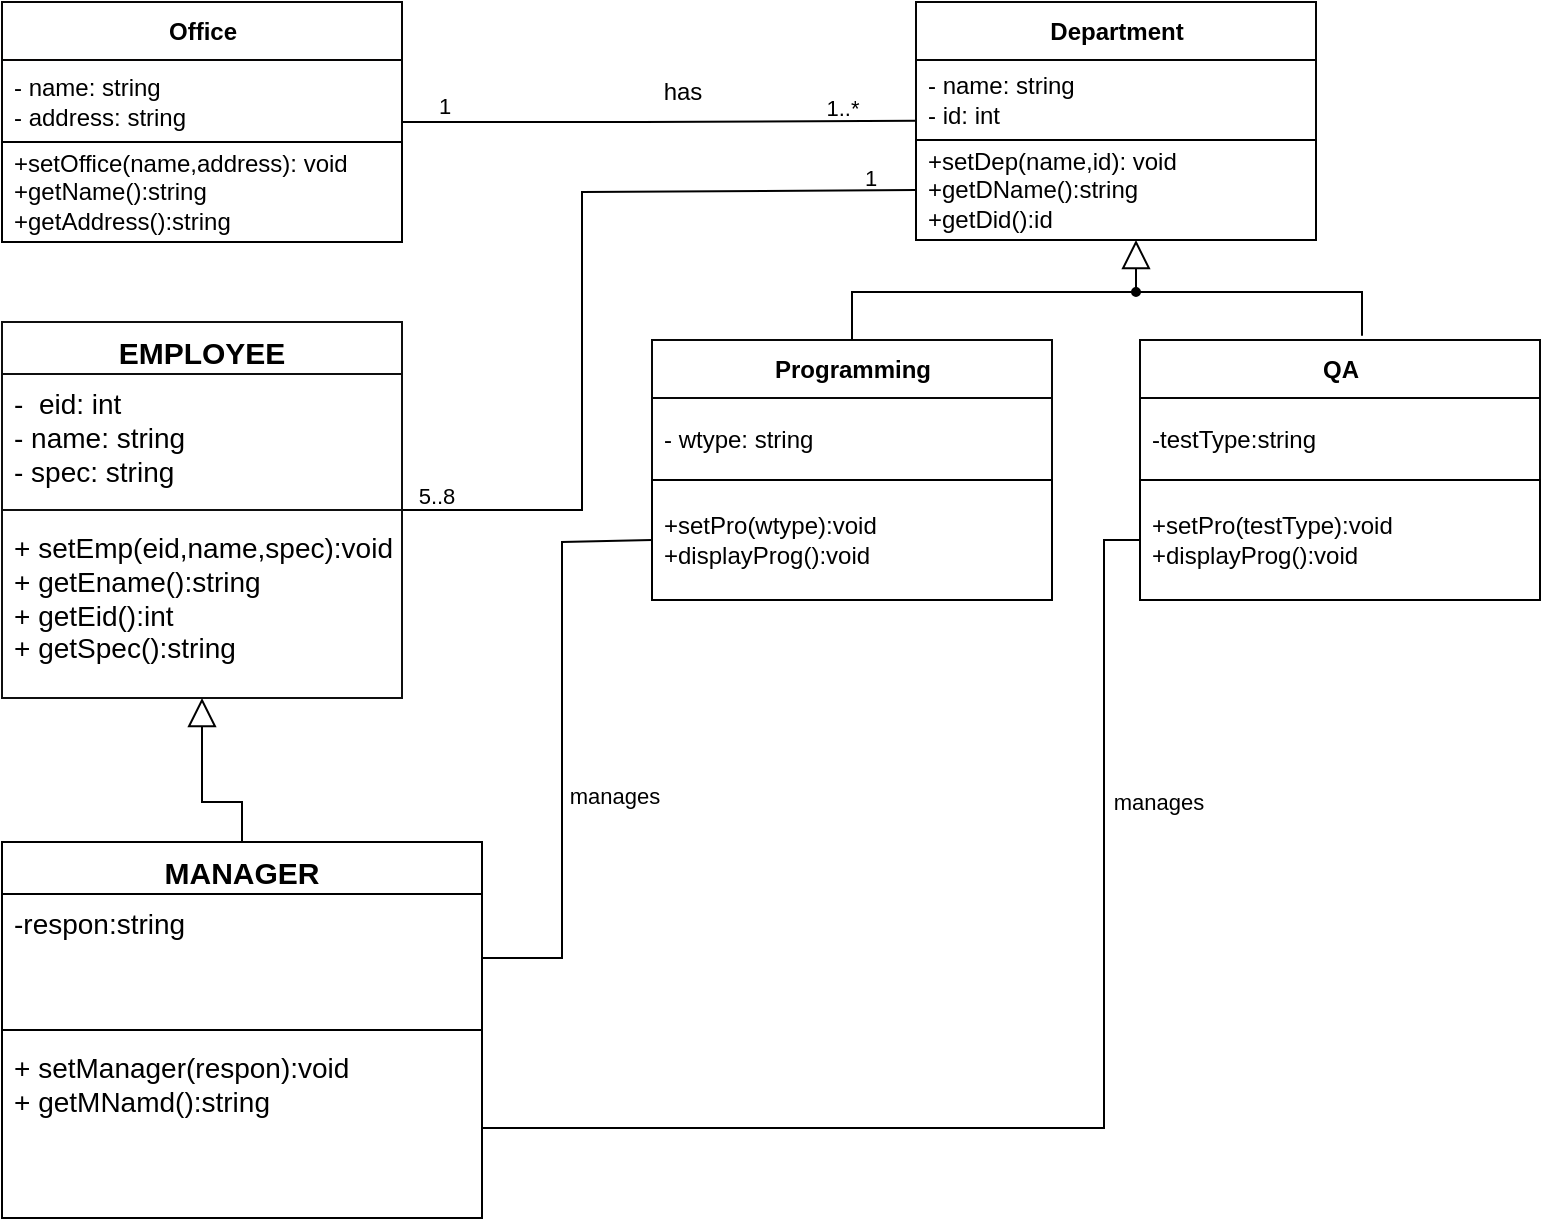 <mxfile>
    <diagram id="P3H7LM3IFzo3C1KIBj9M" name="Page-1">
        <mxGraphModel dx="606" dy="500" grid="0" gridSize="10" guides="1" tooltips="1" connect="1" arrows="1" fold="1" page="0" pageScale="1" pageWidth="827" pageHeight="1169" background="#ffffff" math="0" shadow="0">
            <root>
                <mxCell id="0"/>
                <mxCell id="1" parent="0"/>
                <mxCell id="19" style="edgeStyle=none;html=1;entryX=0;entryY=0.76;entryDx=0;entryDy=0;entryPerimeter=0;rounded=0;endArrow=none;endFill=0;fontColor=#000000;labelBackgroundColor=none;strokeColor=#000000;" edge="1" parent="1" source="2" target="6">
                    <mxGeometry relative="1" as="geometry">
                        <Array as="points">
                            <mxPoint x="360" y="100"/>
                        </Array>
                    </mxGeometry>
                </mxCell>
                <mxCell id="33" value="1" style="edgeLabel;html=1;align=center;verticalAlign=middle;resizable=0;points=[];fontColor=#000000;labelBackgroundColor=none;" vertex="1" connectable="0" parent="19">
                    <mxGeometry x="-0.628" relative="1" as="geometry">
                        <mxPoint x="-27" y="-8" as="offset"/>
                    </mxGeometry>
                </mxCell>
                <mxCell id="34" value="1..*" style="edgeLabel;html=1;align=center;verticalAlign=middle;resizable=0;points=[];fontColor=#000000;labelBackgroundColor=none;" vertex="1" connectable="0" parent="19">
                    <mxGeometry x="0.707" y="3" relative="1" as="geometry">
                        <mxPoint y="-4" as="offset"/>
                    </mxGeometry>
                </mxCell>
                <mxCell id="2" value="Office" style="swimlane;fontStyle=1;align=center;verticalAlign=middle;childLayout=stackLayout;horizontal=1;startSize=29;horizontalStack=0;resizeParent=1;resizeParentMax=0;resizeLast=0;collapsible=0;marginBottom=0;html=1;fontColor=#000000;labelBackgroundColor=none;fillColor=none;strokeWidth=1;strokeColor=#060505;" vertex="1" parent="1">
                    <mxGeometry x="40" y="40" width="200" height="120" as="geometry"/>
                </mxCell>
                <mxCell id="3" value="- name: string&lt;br&gt;&lt;div style=&quot;&quot;&gt;&lt;span style=&quot;&quot;&gt;- address: string&lt;/span&gt;&lt;/div&gt;" style="text;html=1;strokeColor=none;fillColor=none;align=left;verticalAlign=middle;spacingLeft=4;spacingRight=4;overflow=hidden;rotatable=0;points=[[0,0.5],[1,0.5]];portConstraint=eastwest;fontColor=#000000;labelBackgroundColor=none;" vertex="1" parent="2">
                    <mxGeometry y="29" width="200" height="41" as="geometry"/>
                </mxCell>
                <mxCell id="4" value="+setOffice(name,address): void&lt;br&gt;+getName():string&lt;br&gt;+getAddress():string" style="text;html=1;strokeColor=#000000;fillColor=none;align=left;verticalAlign=middle;spacingLeft=4;spacingRight=4;overflow=hidden;rotatable=0;points=[[0,0.5],[1,0.5]];portConstraint=eastwest;fontColor=#000000;labelBackgroundColor=none;" vertex="1" parent="2">
                    <mxGeometry y="70" width="200" height="50" as="geometry"/>
                </mxCell>
                <mxCell id="5" value="Department" style="swimlane;fontStyle=1;align=center;verticalAlign=middle;childLayout=stackLayout;horizontal=1;startSize=29;horizontalStack=0;resizeParent=1;resizeParentMax=0;resizeLast=0;collapsible=0;marginBottom=0;html=1;fontColor=#000000;labelBackgroundColor=none;fillColor=none;strokeColor=#050505;" vertex="1" parent="1">
                    <mxGeometry x="497" y="40" width="200" height="119" as="geometry"/>
                </mxCell>
                <mxCell id="6" value="- name: string&lt;br&gt;&lt;div style=&quot;&quot;&gt;&lt;span style=&quot;&quot;&gt;- id: int&lt;/span&gt;&lt;/div&gt;" style="text;html=1;strokeColor=none;fillColor=none;align=left;verticalAlign=middle;spacingLeft=4;spacingRight=4;overflow=hidden;rotatable=0;points=[[0,0.5],[1,0.5]];portConstraint=eastwest;fontColor=#000000;labelBackgroundColor=none;" vertex="1" parent="5">
                    <mxGeometry y="29" width="200" height="40" as="geometry"/>
                </mxCell>
                <mxCell id="7" value="+setDep(name,id): void&lt;br&gt;+getDName():string&lt;br&gt;+getDid():id" style="text;html=1;strokeColor=#000000;fillColor=none;align=left;verticalAlign=middle;spacingLeft=4;spacingRight=4;overflow=hidden;rotatable=0;points=[[0,0.5],[1,0.5]];portConstraint=eastwest;fontColor=#000000;labelBackgroundColor=none;perimeterSpacing=0;" vertex="1" parent="5">
                    <mxGeometry y="69" width="200" height="50" as="geometry"/>
                </mxCell>
                <mxCell id="8" value="Programming" style="swimlane;fontStyle=1;align=center;verticalAlign=middle;childLayout=stackLayout;horizontal=1;startSize=29;horizontalStack=0;resizeParent=1;resizeParentMax=0;resizeLast=0;collapsible=0;marginBottom=0;html=1;fontColor=#000000;labelBackgroundColor=none;fillColor=none;strokeColor=#080808;" vertex="1" parent="1">
                    <mxGeometry x="365" y="209" width="200" height="130" as="geometry"/>
                </mxCell>
                <mxCell id="9" value="- wtype: string&lt;span style=&quot;white-space-collapse: preserve;&quot;&gt;&#9;&lt;/span&gt;&lt;span style=&quot;white-space-collapse: preserve;&quot;&gt;&#9;&lt;/span&gt;" style="text;html=1;strokeColor=none;fillColor=none;align=left;verticalAlign=middle;spacingLeft=4;spacingRight=4;overflow=hidden;rotatable=0;points=[[0,0.5],[1,0.5]];portConstraint=eastwest;fontColor=#000000;labelBackgroundColor=none;" vertex="1" parent="8">
                    <mxGeometry y="29" width="200" height="41" as="geometry"/>
                </mxCell>
                <mxCell id="10" value="+setPro(wtype):void&lt;br&gt;+displayProg():void" style="text;html=1;strokeColor=#000000;fillColor=none;align=left;verticalAlign=middle;spacingLeft=4;spacingRight=4;overflow=hidden;rotatable=0;points=[[0,0.5],[1,0.5]];portConstraint=eastwest;fontColor=#000000;labelBackgroundColor=none;" vertex="1" parent="8">
                    <mxGeometry y="70" width="200" height="60" as="geometry"/>
                </mxCell>
                <mxCell id="11" value="QA" style="swimlane;fontStyle=1;align=center;verticalAlign=middle;childLayout=stackLayout;horizontal=1;startSize=29;horizontalStack=0;resizeParent=1;resizeParentMax=0;resizeLast=0;collapsible=0;marginBottom=0;html=1;fontColor=#000000;labelBackgroundColor=none;fillColor=none;strokeColor=#050505;" vertex="1" parent="1">
                    <mxGeometry x="609" y="209" width="200" height="130" as="geometry"/>
                </mxCell>
                <mxCell id="12" value="-testType:string" style="text;html=1;strokeColor=none;fillColor=none;align=left;verticalAlign=middle;spacingLeft=4;spacingRight=4;overflow=hidden;rotatable=0;points=[[0,0.5],[1,0.5]];portConstraint=eastwest;fontColor=#000000;labelBackgroundColor=none;" vertex="1" parent="11">
                    <mxGeometry y="29" width="200" height="41" as="geometry"/>
                </mxCell>
                <mxCell id="13" value="+setPro(testType):void&lt;br&gt;+displayProg():void" style="text;html=1;strokeColor=#000000;fillColor=none;align=left;verticalAlign=middle;spacingLeft=4;spacingRight=4;overflow=hidden;rotatable=0;points=[[0,0.5],[1,0.5]];portConstraint=eastwest;fontColor=#000000;labelBackgroundColor=none;" vertex="1" parent="11">
                    <mxGeometry y="70" width="200" height="60" as="geometry"/>
                </mxCell>
                <mxCell id="14" value="" style="verticalAlign=bottom;html=1;ellipse;fillColor=strokeColor;fontFamily=Helvetica;fontSize=11;fontColor=#000000;labelBackgroundColor=none;" vertex="1" parent="1">
                    <mxGeometry x="605" y="183" width="4" height="4" as="geometry"/>
                </mxCell>
                <mxCell id="15" value="" style="edgeStyle=elbowEdgeStyle;html=1;endSize=12;endArrow=block;endFill=0;elbow=horizontal;rounded=0;labelBackgroundColor=none;fontFamily=Helvetica;fontSize=11;fontColor=#000000;shape=connector;strokeColor=#000000;" edge="1" source="14" parent="1" target="7">
                    <mxGeometry x="1" relative="1" as="geometry">
                        <mxPoint x="607" y="160" as="targetPoint"/>
                        <Array as="points">
                            <mxPoint x="607" y="180"/>
                        </Array>
                    </mxGeometry>
                </mxCell>
                <mxCell id="16" value="" style="edgeStyle=elbowEdgeStyle;html=1;elbow=vertical;verticalAlign=bottom;endArrow=none;rounded=0;labelBackgroundColor=none;fontFamily=Helvetica;fontSize=11;fontColor=#000000;startSize=14;shape=connector;entryX=0.555;entryY=-0.016;entryDx=0;entryDy=0;entryPerimeter=0;strokeColor=#000000;" edge="1" source="14" parent="1" target="11">
                    <mxGeometry x="1" relative="1" as="geometry">
                        <mxPoint x="677" y="210" as="targetPoint"/>
                        <Array as="points">
                            <mxPoint x="647" y="185"/>
                        </Array>
                    </mxGeometry>
                </mxCell>
                <mxCell id="17" value="" style="edgeStyle=elbowEdgeStyle;html=1;elbow=vertical;verticalAlign=bottom;endArrow=none;rounded=0;labelBackgroundColor=none;fontFamily=Helvetica;fontSize=11;fontColor=#000000;startSize=14;shape=connector;entryX=0.5;entryY=0;entryDx=0;entryDy=0;strokeColor=#000000;" edge="1" source="14" parent="1" target="8">
                    <mxGeometry x="1" relative="1" as="geometry">
                        <mxPoint x="537" y="210" as="targetPoint"/>
                        <Array as="points">
                            <mxPoint x="567" y="185"/>
                        </Array>
                    </mxGeometry>
                </mxCell>
                <mxCell id="27" style="edgeStyle=none;html=1;entryX=0;entryY=0.5;entryDx=0;entryDy=0;rounded=0;endArrow=none;endFill=0;fontColor=#000000;labelBackgroundColor=none;strokeColor=#000000;" edge="1" parent="1" source="20" target="7">
                    <mxGeometry relative="1" as="geometry">
                        <Array as="points">
                            <mxPoint x="330" y="294"/>
                            <mxPoint x="330" y="135"/>
                        </Array>
                    </mxGeometry>
                </mxCell>
                <mxCell id="36" value="1" style="edgeLabel;html=1;align=center;verticalAlign=middle;resizable=0;points=[];fontColor=#000000;labelBackgroundColor=none;" vertex="1" connectable="0" parent="27">
                    <mxGeometry x="0.89" y="2" relative="1" as="geometry">
                        <mxPoint y="-4" as="offset"/>
                    </mxGeometry>
                </mxCell>
                <mxCell id="37" value="5..8" style="edgeLabel;html=1;align=center;verticalAlign=middle;resizable=0;points=[];fontColor=#000000;labelBackgroundColor=none;" vertex="1" connectable="0" parent="27">
                    <mxGeometry x="-0.924" relative="1" as="geometry">
                        <mxPoint x="1" y="-7" as="offset"/>
                    </mxGeometry>
                </mxCell>
                <mxCell id="20" value="&lt;font style=&quot;font-size: 15px;&quot;&gt;EMPLOYEE&lt;/font&gt;" style="swimlane;fontStyle=1;align=center;verticalAlign=top;childLayout=stackLayout;horizontal=1;startSize=26;horizontalStack=0;resizeParent=1;resizeParentMax=0;resizeLast=0;collapsible=1;marginBottom=0;whiteSpace=wrap;html=1;fontColor=#000000;labelBackgroundColor=none;fillColor=none;strokeColor=#0f0f0f;" vertex="1" parent="1">
                    <mxGeometry x="40" y="200" width="200" height="188" as="geometry"/>
                </mxCell>
                <mxCell id="21" value="&lt;font style=&quot;font-size: 14px;&quot;&gt;-&amp;nbsp; eid: int&lt;br&gt;- name: string&lt;br&gt;- spec: string&lt;/font&gt;" style="text;strokeColor=none;fillColor=none;align=left;verticalAlign=top;spacingLeft=4;spacingRight=4;overflow=hidden;rotatable=0;points=[[0,0.5],[1,0.5]];portConstraint=eastwest;whiteSpace=wrap;html=1;fontColor=#000000;labelBackgroundColor=none;" vertex="1" parent="20">
                    <mxGeometry y="26" width="200" height="64" as="geometry"/>
                </mxCell>
                <mxCell id="22" value="" style="line;strokeWidth=1;fillColor=none;align=left;verticalAlign=middle;spacingTop=-1;spacingLeft=3;spacingRight=3;rotatable=0;labelPosition=right;points=[];portConstraint=eastwest;strokeColor=inherit;fontColor=#000000;labelBackgroundColor=none;" vertex="1" parent="20">
                    <mxGeometry y="90" width="200" height="8" as="geometry"/>
                </mxCell>
                <mxCell id="23" value="&lt;font style=&quot;font-size: 14px;&quot;&gt;+ setEmp(eid,name,spec):void&lt;br&gt;+ getEname():string&lt;br&gt;+ getEid():int&lt;br&gt;+ getSpec():string&lt;br&gt;&lt;/font&gt;" style="text;strokeColor=none;fillColor=none;align=left;verticalAlign=top;spacingLeft=4;spacingRight=4;overflow=hidden;rotatable=0;points=[[0,0.5],[1,0.5]];portConstraint=eastwest;whiteSpace=wrap;html=1;fontColor=#000000;labelBackgroundColor=none;" vertex="1" parent="20">
                    <mxGeometry y="98" width="200" height="90" as="geometry"/>
                </mxCell>
                <mxCell id="28" value="&lt;span style=&quot;font-size: 15px;&quot;&gt;MANAGER&lt;/span&gt;" style="swimlane;fontStyle=1;align=center;verticalAlign=top;childLayout=stackLayout;horizontal=1;startSize=26;horizontalStack=0;resizeParent=1;resizeParentMax=0;resizeLast=0;collapsible=1;marginBottom=0;whiteSpace=wrap;html=1;fontColor=#000000;labelBackgroundColor=none;fillColor=none;strokeColor=#000000;" vertex="1" parent="1">
                    <mxGeometry x="40" y="460" width="240" height="188" as="geometry"/>
                </mxCell>
                <mxCell id="29" value="&lt;span style=&quot;font-size: 14px;&quot;&gt;-respon:string&lt;/span&gt;" style="text;strokeColor=none;fillColor=none;align=left;verticalAlign=top;spacingLeft=4;spacingRight=4;overflow=hidden;rotatable=0;points=[[0,0.5],[1,0.5]];portConstraint=eastwest;whiteSpace=wrap;html=1;fontColor=#000000;labelBackgroundColor=none;" vertex="1" parent="28">
                    <mxGeometry y="26" width="240" height="64" as="geometry"/>
                </mxCell>
                <mxCell id="30" value="" style="line;strokeWidth=1;fillColor=none;align=left;verticalAlign=middle;spacingTop=-1;spacingLeft=3;spacingRight=3;rotatable=0;labelPosition=right;points=[];portConstraint=eastwest;strokeColor=inherit;fontColor=#000000;labelBackgroundColor=none;" vertex="1" parent="28">
                    <mxGeometry y="90" width="240" height="8" as="geometry"/>
                </mxCell>
                <mxCell id="31" value="&lt;font style=&quot;font-size: 14px;&quot;&gt;+ setManager(respon):void&lt;br&gt;+ getMNamd():string&lt;/font&gt;" style="text;strokeColor=none;fillColor=none;align=left;verticalAlign=top;spacingLeft=4;spacingRight=4;overflow=hidden;rotatable=0;points=[[0,0.5],[1,0.5]];portConstraint=eastwest;whiteSpace=wrap;html=1;fontColor=#000000;labelBackgroundColor=none;" vertex="1" parent="28">
                    <mxGeometry y="98" width="240" height="90" as="geometry"/>
                </mxCell>
                <mxCell id="35" value="has" style="text;html=1;align=center;verticalAlign=middle;resizable=0;points=[];autosize=1;strokeColor=none;fillColor=none;fontColor=#000000;labelBackgroundColor=none;" vertex="1" parent="1">
                    <mxGeometry x="360" y="70" width="40" height="30" as="geometry"/>
                </mxCell>
                <mxCell id="39" value="" style="edgeStyle=elbowEdgeStyle;html=1;endSize=12;endArrow=block;endFill=0;elbow=horizontal;rounded=0;labelBackgroundColor=none;fontFamily=Helvetica;fontSize=11;fontColor=#000000;shape=connector;" edge="1" parent="1">
                    <mxGeometry x="1" relative="1" as="geometry">
                        <mxPoint x="140" y="388" as="targetPoint"/>
                        <mxPoint x="140" y="420" as="sourcePoint"/>
                    </mxGeometry>
                </mxCell>
                <mxCell id="41" value="" style="edgeStyle=elbowEdgeStyle;html=1;elbow=vertical;verticalAlign=bottom;endArrow=none;rounded=0;labelBackgroundColor=none;fontFamily=Helvetica;fontSize=11;fontColor=#000000;startSize=14;shape=connector;entryX=0.5;entryY=0;entryDx=0;entryDy=0;" edge="1" parent="1" target="28">
                    <mxGeometry x="1" relative="1" as="geometry">
                        <mxPoint x="70" y="438" as="targetPoint"/>
                        <Array as="points">
                            <mxPoint x="140" y="440"/>
                            <mxPoint x="100" y="413"/>
                        </Array>
                        <mxPoint x="140" y="415.0" as="sourcePoint"/>
                    </mxGeometry>
                </mxCell>
                <mxCell id="42" style="edgeStyle=none;html=1;exitX=1;exitY=0.5;exitDx=0;exitDy=0;entryX=0;entryY=0.5;entryDx=0;entryDy=0;rounded=0;endArrow=none;endFill=0;fontColor=#000000;labelBackgroundColor=none;strokeColor=#000000;" edge="1" parent="1" source="29" target="10">
                    <mxGeometry relative="1" as="geometry">
                        <mxPoint x="380" y="309" as="targetPoint"/>
                        <Array as="points">
                            <mxPoint x="320" y="518"/>
                            <mxPoint x="320" y="310"/>
                        </Array>
                    </mxGeometry>
                </mxCell>
                <mxCell id="44" value="manages" style="edgeLabel;html=1;align=center;verticalAlign=middle;resizable=0;points=[];fontColor=#000000;labelBackgroundColor=none;" vertex="1" connectable="0" parent="42">
                    <mxGeometry x="-0.106" relative="1" as="geometry">
                        <mxPoint x="26" y="10" as="offset"/>
                    </mxGeometry>
                </mxCell>
                <mxCell id="43" style="edgeStyle=none;html=1;entryX=0;entryY=0.5;entryDx=0;entryDy=0;rounded=0;endArrow=none;endFill=0;fontColor=#000000;labelBackgroundColor=none;strokeColor=#000000;" edge="1" parent="1" source="31" target="13">
                    <mxGeometry relative="1" as="geometry">
                        <Array as="points">
                            <mxPoint x="591" y="603"/>
                            <mxPoint x="591" y="309"/>
                        </Array>
                    </mxGeometry>
                </mxCell>
                <mxCell id="45" value="manages" style="edgeLabel;html=1;align=center;verticalAlign=middle;resizable=0;points=[];fontColor=#000000;labelBackgroundColor=none;" vertex="1" connectable="0" parent="43">
                    <mxGeometry x="0.537" y="4" relative="1" as="geometry">
                        <mxPoint x="31" y="5" as="offset"/>
                    </mxGeometry>
                </mxCell>
            </root>
        </mxGraphModel>
    </diagram>
</mxfile>